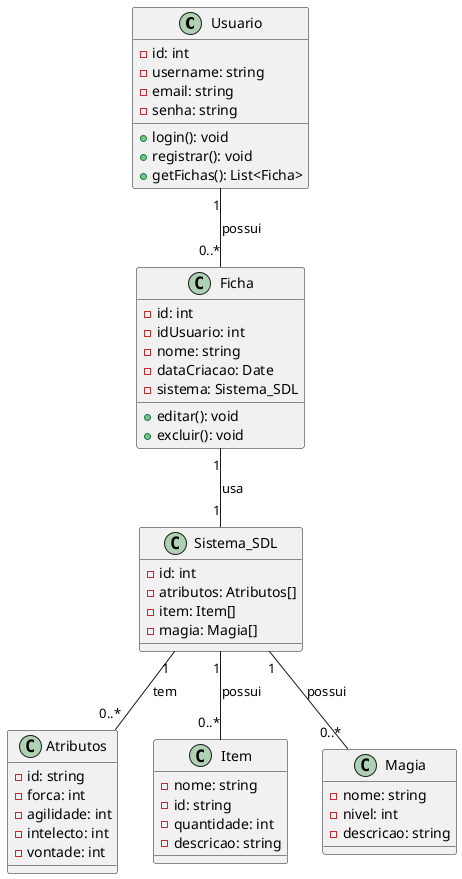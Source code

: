 @startuml

class Usuario {
  - id: int
  - username: string
  - email: string
  - senha: string
  + login(): void
  + registrar(): void
  + getFichas(): List<Ficha>
}

class Ficha {
  - id: int
  - idUsuario: int
  - nome: string
  - dataCriacao: Date
  - sistema: Sistema_SDL
  + editar(): void
  + excluir(): void
}

class Sistema_SDL {
  - id: int
  - atributos: Atributos[]
  - item: Item[]
  - magia: Magia[]
}

class Atributos {
  - id: string
  - forca: int
  - agilidade: int
  - intelecto: int
  - vontade: int
}

class Item {
  - nome: string
  - id: string
  - quantidade: int
  - descricao: string
}

class Magia {
  - nome: string
  - nivel: int
  - descricao: string
}

Usuario "1" -- "0..*" Ficha : possui
Ficha "1" -- "1" Sistema_SDL : usa
Sistema_SDL "1" -- "0..*" Atributos : tem
Sistema_SDL "1" -- "0..*" Item : possui
Sistema_SDL "1" -- "0..*" Magia : possui

@enduml
